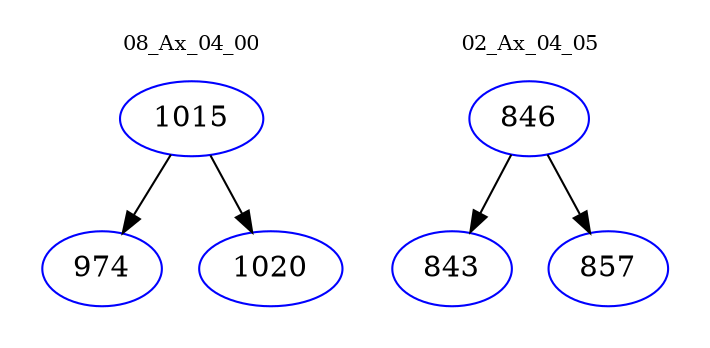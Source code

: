 digraph{
subgraph cluster_0 {
color = white
label = "08_Ax_04_00";
fontsize=10;
T0_1015 [label="1015", color="blue"]
T0_1015 -> T0_974 [color="black"]
T0_974 [label="974", color="blue"]
T0_1015 -> T0_1020 [color="black"]
T0_1020 [label="1020", color="blue"]
}
subgraph cluster_1 {
color = white
label = "02_Ax_04_05";
fontsize=10;
T1_846 [label="846", color="blue"]
T1_846 -> T1_843 [color="black"]
T1_843 [label="843", color="blue"]
T1_846 -> T1_857 [color="black"]
T1_857 [label="857", color="blue"]
}
}
